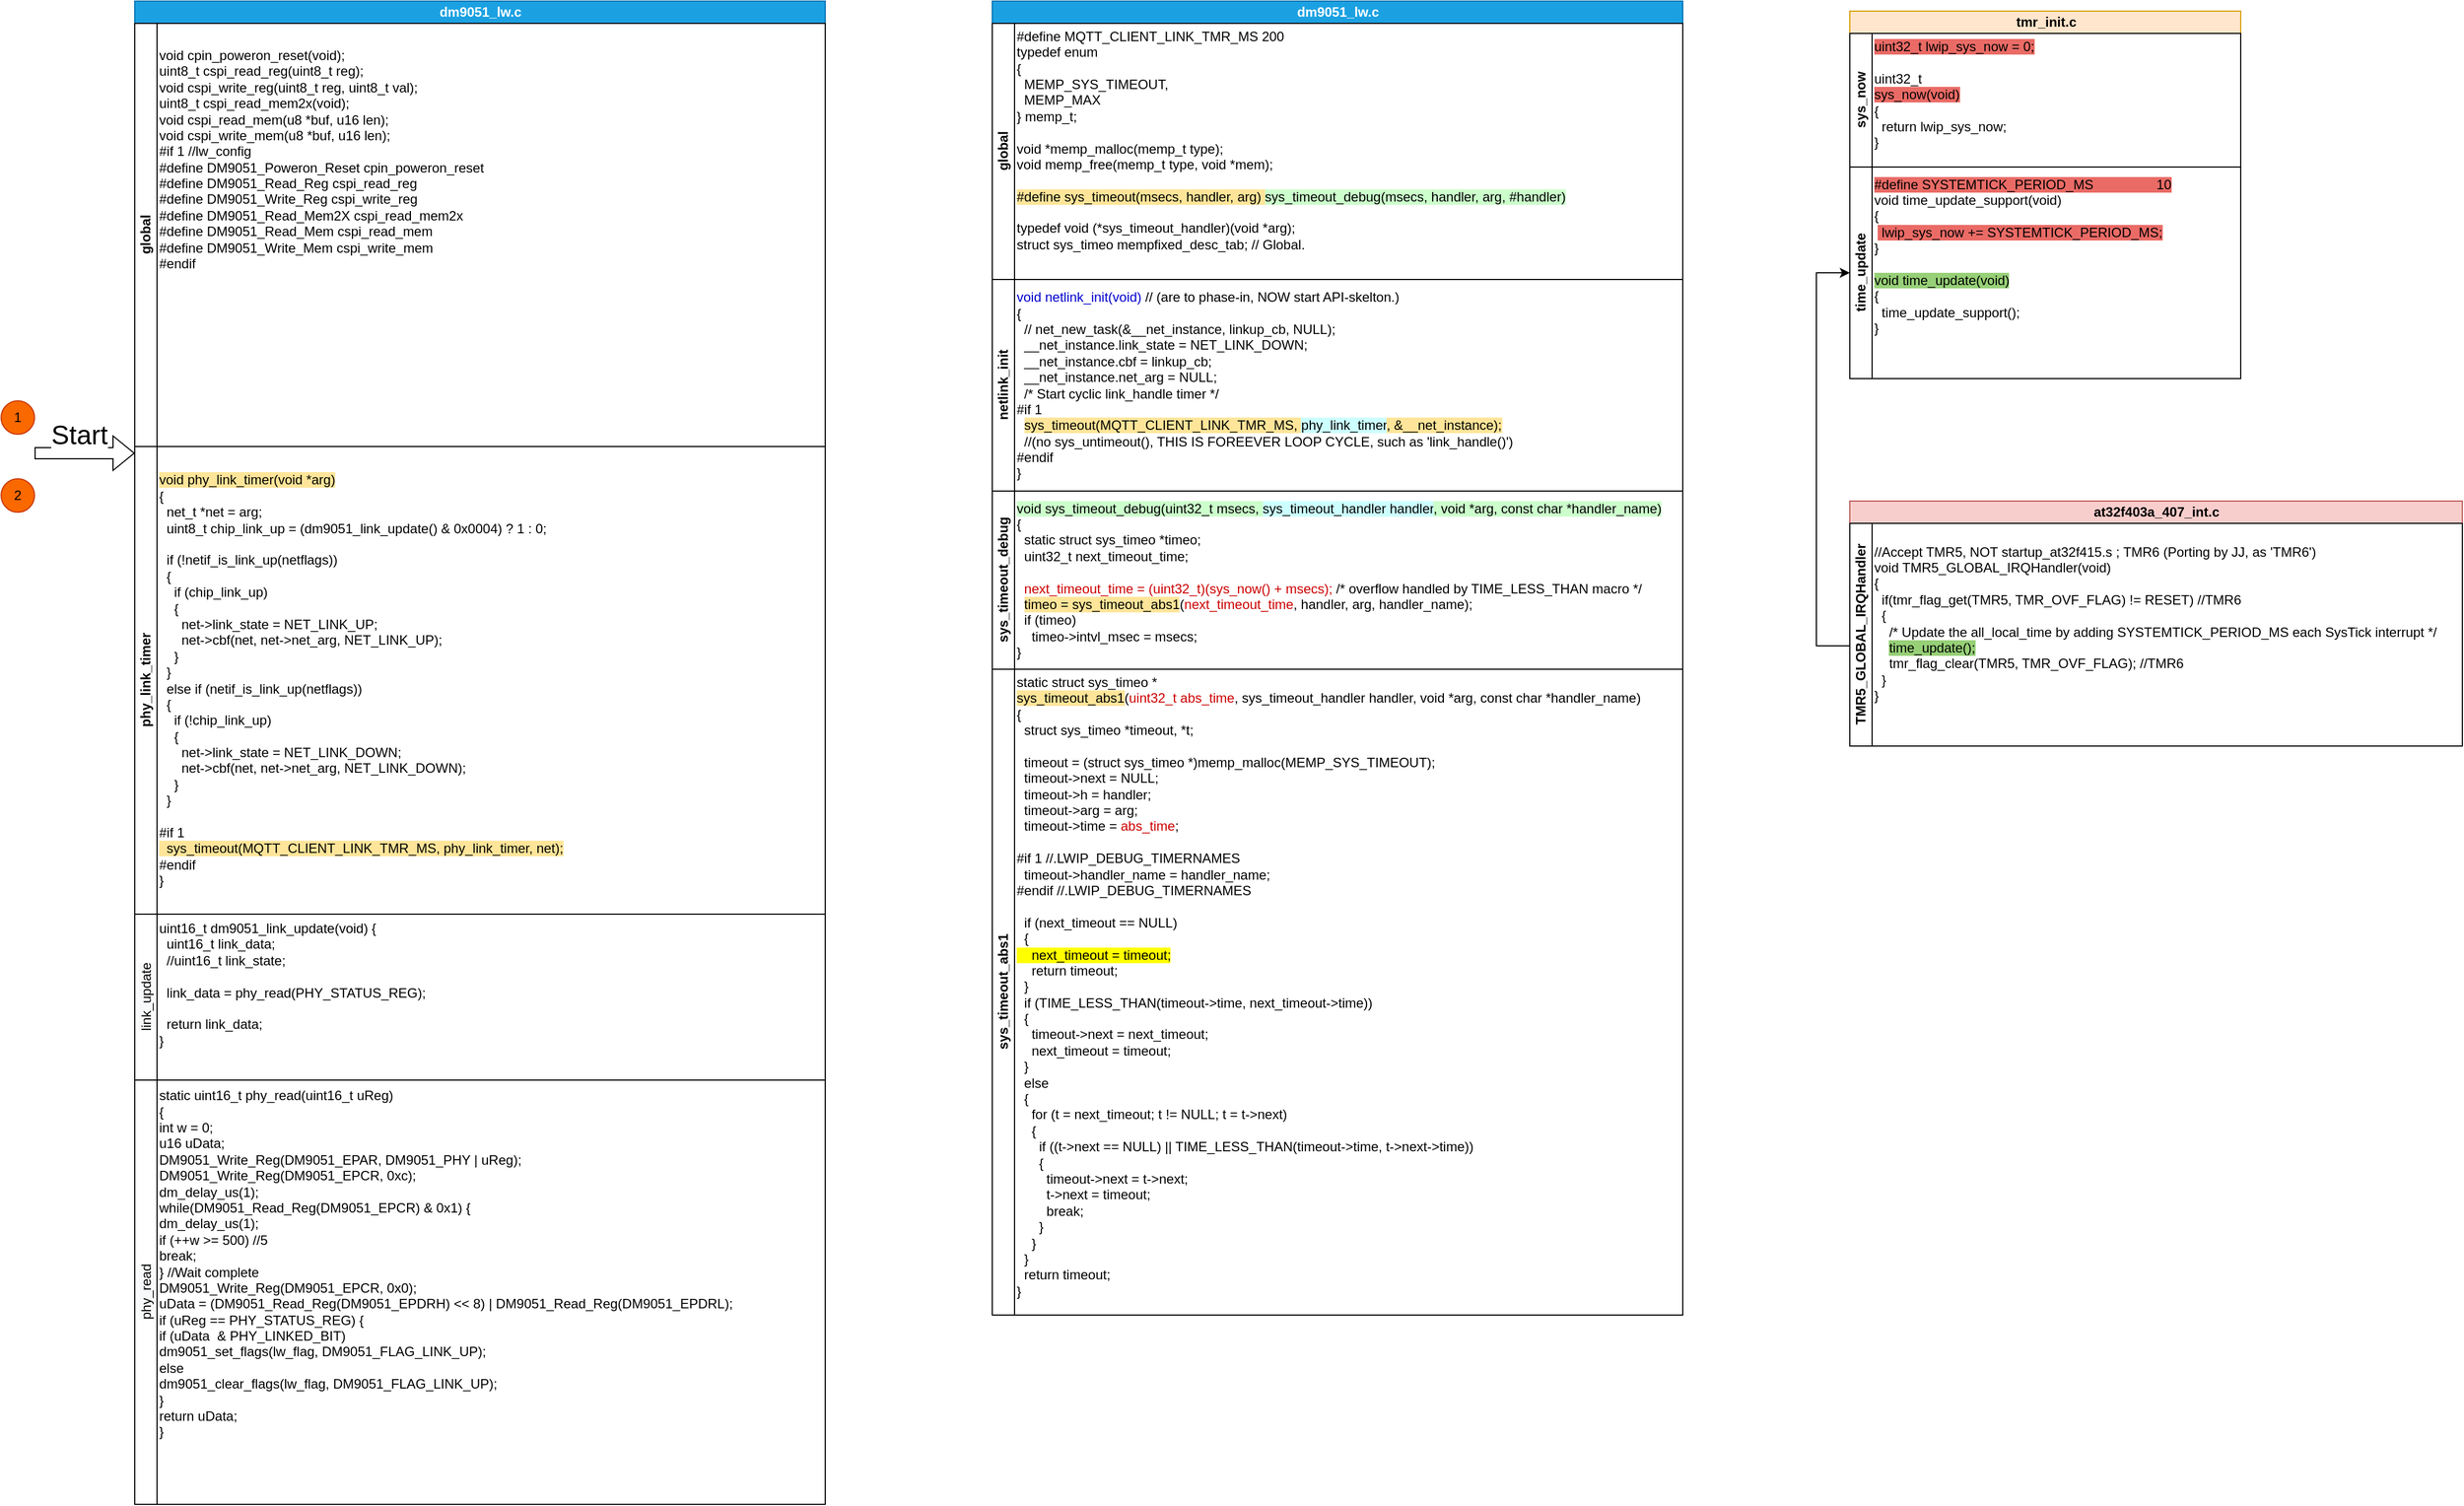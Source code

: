 <mxfile version="20.3.0" type="device"><diagram id="--OfDldWvj3_21Q7vEdd" name="threads_support流程圖"><mxGraphModel dx="3692" dy="2478" grid="1" gridSize="10" guides="1" tooltips="1" connect="1" arrows="1" fold="1" page="1" pageScale="1" pageWidth="1169" pageHeight="827" math="0" shadow="0"><root><mxCell id="0"/><mxCell id="1" parent="0"/><mxCell id="EVQxHW8LQqNHiingWtXp-5" value="dm9051_lw.c" style="swimlane;childLayout=stackLayout;resizeParent=1;resizeParentMax=0;horizontal=1;startSize=20;horizontalStack=0;html=1;fillColor=#1ba1e2;fontColor=#ffffff;strokeColor=#006EAF;" parent="1" vertex="1"><mxGeometry x="-2170" y="-1589" width="620" height="1350" as="geometry"><mxRectangle x="60" y="110" width="70" height="30" as="alternateBounds"/></mxGeometry></mxCell><mxCell id="oBCozW88RkX-oRMPtv9t-35" value="global" style="swimlane;startSize=20;horizontal=0;html=1;" parent="EVQxHW8LQqNHiingWtXp-5" vertex="1"><mxGeometry y="20" width="620" height="380" as="geometry"><mxRectangle y="20" width="440" height="30" as="alternateBounds"/></mxGeometry></mxCell><mxCell id="TOME6IAW3kXI2FasJXue-2" value="&lt;div&gt;&lt;br&gt;&lt;/div&gt;&lt;div&gt;void cpin_poweron_reset(void);&lt;/div&gt;&lt;div&gt;uint8_t cspi_read_reg(uint8_t reg);&lt;/div&gt;&lt;div&gt;void cspi_write_reg(uint8_t reg, uint8_t val);&lt;/div&gt;&lt;div&gt;uint8_t cspi_read_mem2x(void);&lt;/div&gt;&lt;div&gt;void cspi_read_mem(u8 *buf, u16 len);&lt;/div&gt;&lt;div&gt;void cspi_write_mem(u8 *buf, u16 len);&lt;/div&gt;&lt;div&gt;#if 1 //lw_config&lt;/div&gt;&lt;div&gt;#define DM9051_Poweron_Reset&lt;span style=&quot;&quot;&gt;&#9;&lt;/span&gt;cpin_poweron_reset&lt;/div&gt;&lt;div&gt;#define DM9051_Read_Reg&lt;span style=&quot;&quot;&gt;&#9;&#9;&#9;&lt;/span&gt;cspi_read_reg&lt;/div&gt;&lt;div&gt;#define DM9051_Write_Reg&lt;span style=&quot;&quot;&gt;&#9;&#9;&lt;/span&gt;cspi_write_reg&lt;/div&gt;&lt;div&gt;#define DM9051_Read_Mem2X&lt;span style=&quot;&quot;&gt;&#9;&#9;&lt;/span&gt;cspi_read_mem2x&lt;/div&gt;&lt;div&gt;#define DM9051_Read_Mem&lt;span style=&quot;&quot;&gt;&#9;&#9;&#9;&lt;/span&gt;cspi_read_mem&lt;/div&gt;&lt;div&gt;#define DM9051_Write_Mem&lt;span style=&quot;&quot;&gt;&#9;&#9;&lt;/span&gt;cspi_write_mem&lt;/div&gt;&lt;div&gt;#endif&lt;/div&gt;" style="text;html=1;align=left;verticalAlign=middle;resizable=0;points=[];autosize=1;strokeColor=none;fillColor=none;" vertex="1" parent="oBCozW88RkX-oRMPtv9t-35"><mxGeometry x="20" width="320" height="230" as="geometry"/></mxCell><mxCell id="oBCozW88RkX-oRMPtv9t-25" value="phy_link_timer" style="swimlane;startSize=20;horizontal=0;html=1;" parent="EVQxHW8LQqNHiingWtXp-5" vertex="1"><mxGeometry y="400" width="620" height="420" as="geometry"><mxRectangle y="1160" width="620" height="30" as="alternateBounds"/></mxGeometry></mxCell><mxCell id="oBCozW88RkX-oRMPtv9t-59" value="&lt;div&gt;&lt;br&gt;&lt;/div&gt;&lt;div&gt;&lt;span style=&quot;background-color: rgb(255, 229, 153);&quot;&gt;void phy_link_timer(void *arg)&lt;/span&gt;&lt;/div&gt;&lt;div&gt;{&lt;/div&gt;&lt;div&gt;&amp;nbsp; net_t *net = arg;&lt;/div&gt;&lt;div&gt;&amp;nbsp; uint8_t chip_link_up = (dm9051_link_update() &amp;amp; 0x0004) ? 1 : 0;&lt;/div&gt;&lt;div&gt;&lt;br&gt;&lt;/div&gt;&lt;div&gt;&amp;nbsp; if (!netif_is_link_up(netflags))&lt;/div&gt;&lt;div&gt;&amp;nbsp; {&lt;/div&gt;&lt;div&gt;&amp;nbsp; &amp;nbsp; if (chip_link_up)&lt;/div&gt;&lt;div&gt;&amp;nbsp; &amp;nbsp; {&lt;/div&gt;&lt;div&gt;&amp;nbsp; &amp;nbsp; &amp;nbsp; net-&amp;gt;link_state = NET_LINK_UP;&lt;/div&gt;&lt;div&gt;&amp;nbsp; &amp;nbsp; &amp;nbsp; net-&amp;gt;cbf(net, net-&amp;gt;net_arg, NET_LINK_UP);&lt;/div&gt;&lt;div&gt;&amp;nbsp; &amp;nbsp; }&lt;/div&gt;&lt;div&gt;&amp;nbsp; }&lt;/div&gt;&lt;div&gt;&amp;nbsp; else if (netif_is_link_up(netflags))&lt;/div&gt;&lt;div&gt;&amp;nbsp; {&lt;/div&gt;&lt;div&gt;&amp;nbsp; &amp;nbsp; if (!chip_link_up)&lt;/div&gt;&lt;div&gt;&amp;nbsp; &amp;nbsp; {&lt;/div&gt;&lt;div&gt;&amp;nbsp; &amp;nbsp; &amp;nbsp; net-&amp;gt;link_state = NET_LINK_DOWN;&lt;/div&gt;&lt;div&gt;&amp;nbsp; &amp;nbsp; &amp;nbsp; net-&amp;gt;cbf(net, net-&amp;gt;net_arg, NET_LINK_DOWN);&lt;/div&gt;&lt;div&gt;&amp;nbsp; &amp;nbsp; }&lt;/div&gt;&lt;div&gt;&amp;nbsp; }&lt;/div&gt;&lt;div&gt;&lt;br&gt;&lt;/div&gt;&lt;div&gt;#if 1&lt;/div&gt;&lt;div&gt;&lt;span style=&quot;background-color: rgb(255, 229, 153);&quot;&gt;&amp;nbsp; sys_timeout(MQTT_CLIENT_LINK_TMR_MS, phy_link_timer, net);&lt;/span&gt;&lt;/div&gt;&lt;div&gt;#endif&lt;/div&gt;&lt;div&gt;}&lt;/div&gt;&lt;div&gt;&lt;br&gt;&lt;/div&gt;" style="text;html=1;align=left;verticalAlign=middle;resizable=0;points=[];autosize=1;strokeColor=none;fillColor=none;" parent="oBCozW88RkX-oRMPtv9t-25" vertex="1"><mxGeometry x="20" width="390" height="420" as="geometry"/></mxCell><mxCell id="EVQxHW8LQqNHiingWtXp-6" value="&lt;span style=&quot;font-weight: 400; text-align: left; background-color: rgb(248, 249, 250);&quot;&gt;link_update&lt;/span&gt;" style="swimlane;startSize=20;horizontal=0;html=1;" parent="EVQxHW8LQqNHiingWtXp-5" vertex="1"><mxGeometry y="820" width="620" height="149" as="geometry"><mxRectangle y="50" width="440" height="30" as="alternateBounds"/></mxGeometry></mxCell><mxCell id="TOME6IAW3kXI2FasJXue-1" value="uint16_t dm9051_link_update(void) {&lt;br&gt;&amp;nbsp; uint16_t link_data;&lt;br&gt;&amp;nbsp; //uint16_t link_state;&lt;br&gt;&#9;&lt;br&gt;&amp;nbsp; link_data = phy_read(PHY_STATUS_REG);&lt;br&gt;&amp;nbsp;&amp;nbsp;&lt;br&gt;&amp;nbsp; return link_data;&lt;br&gt;}" style="text;whiteSpace=wrap;html=1;" vertex="1" parent="EVQxHW8LQqNHiingWtXp-6"><mxGeometry x="20" y="-1" width="420" height="150" as="geometry"/></mxCell><mxCell id="EVQxHW8LQqNHiingWtXp-7" value="&lt;span style=&quot;font-weight: 400; text-align: left; background-color: rgb(248, 249, 250);&quot;&gt;phy_read&lt;/span&gt;" style="swimlane;startSize=20;horizontal=0;html=1;" parent="EVQxHW8LQqNHiingWtXp-5" vertex="1"><mxGeometry y="969" width="620" height="381" as="geometry"><mxRectangle y="490" width="620" height="30" as="alternateBounds"/></mxGeometry></mxCell><mxCell id="oBCozW88RkX-oRMPtv9t-1" value="&lt;div&gt;static uint16_t phy_read(uint16_t uReg)&lt;/div&gt;&lt;div&gt;{&lt;/div&gt;&lt;div&gt;&lt;span style=&quot;&quot;&gt;&#9;&lt;/span&gt;int w = 0;&lt;/div&gt;&lt;div&gt;&lt;span style=&quot;&quot;&gt;&#9;&lt;/span&gt;u16 uData;&lt;/div&gt;&lt;div&gt;&lt;span style=&quot;&quot;&gt;&#9;&lt;/span&gt;&lt;/div&gt;&lt;div&gt;&lt;span style=&quot;&quot;&gt;&#9;&lt;/span&gt;DM9051_Write_Reg(DM9051_EPAR, DM9051_PHY | uReg);&lt;/div&gt;&lt;div&gt;&lt;span style=&quot;&quot;&gt;&#9;&lt;/span&gt;DM9051_Write_Reg(DM9051_EPCR, 0xc);&lt;/div&gt;&lt;div&gt;&lt;span style=&quot;&quot;&gt;&#9;&lt;/span&gt;dm_delay_us(1);&lt;/div&gt;&lt;div&gt;&lt;span style=&quot;&quot;&gt;&#9;&lt;/span&gt;while(DM9051_Read_Reg(DM9051_EPCR) &amp;amp; 0x1) {&lt;/div&gt;&lt;div&gt;&lt;span style=&quot;&quot;&gt;&#9;&#9;&lt;/span&gt;dm_delay_us(1);&lt;/div&gt;&lt;div&gt;&lt;span style=&quot;&quot;&gt;&#9;&#9;&lt;/span&gt;if (++w &amp;gt;= 500) //5&lt;/div&gt;&lt;div&gt;&lt;span style=&quot;&quot;&gt;&#9;&#9;&#9;&lt;/span&gt;break;&lt;/div&gt;&lt;div&gt;&lt;span style=&quot;&quot;&gt;&#9;&lt;/span&gt;} //Wait complete&lt;/div&gt;&lt;div&gt;&lt;span style=&quot;&quot;&gt;&#9;&lt;/span&gt;&lt;/div&gt;&lt;div&gt;&lt;span style=&quot;&quot;&gt;&#9;&lt;/span&gt;DM9051_Write_Reg(DM9051_EPCR, 0x0);&lt;/div&gt;&lt;div&gt;&lt;span style=&quot;&quot;&gt;&#9;&lt;/span&gt;uData = (DM9051_Read_Reg(DM9051_EPDRH) &amp;lt;&amp;lt; 8) | DM9051_Read_Reg(DM9051_EPDRL);&lt;/div&gt;&lt;div&gt;&lt;span style=&quot;&quot;&gt;&#9;&lt;/span&gt;&lt;/div&gt;&lt;div&gt;&lt;span style=&quot;&quot;&gt;&#9;&lt;/span&gt;if (uReg == PHY_STATUS_REG) {&lt;/div&gt;&lt;div&gt;&lt;span style=&quot;&quot;&gt;&#9;&#9;&lt;/span&gt;if (uData&amp;nbsp; &amp;amp; PHY_LINKED_BIT)&lt;/div&gt;&lt;div&gt;&lt;span style=&quot;&quot;&gt;&#9;&#9;&#9;&lt;/span&gt;dm9051_set_flags(lw_flag, DM9051_FLAG_LINK_UP);&lt;/div&gt;&lt;div&gt;&lt;span style=&quot;&quot;&gt;&#9;&#9;&lt;/span&gt;else&lt;/div&gt;&lt;div&gt;&lt;span style=&quot;&quot;&gt;&#9;&#9;&#9;&lt;/span&gt;dm9051_clear_flags(lw_flag, DM9051_FLAG_LINK_UP);&lt;/div&gt;&lt;div&gt;&lt;span style=&quot;&quot;&gt;&#9;&lt;/span&gt;}&lt;/div&gt;&lt;div&gt;&lt;span style=&quot;&quot;&gt;&#9;&#9;&lt;/span&gt;&lt;/div&gt;&lt;div&gt;&lt;span style=&quot;&quot;&gt;&#9;&lt;/span&gt;return uData;&lt;/div&gt;&lt;div&gt;}&lt;/div&gt;" style="text;html=1;align=left;verticalAlign=middle;resizable=0;points=[];autosize=1;strokeColor=none;fillColor=none;" parent="EVQxHW8LQqNHiingWtXp-7" vertex="1"><mxGeometry x="20" width="540" height="330" as="geometry"/></mxCell><mxCell id="oBCozW88RkX-oRMPtv9t-8" value="tmr_init.c" style="swimlane;childLayout=stackLayout;resizeParent=1;resizeParentMax=0;horizontal=1;startSize=20;horizontalStack=0;html=1;fillColor=#ffe6cc;strokeColor=#d79b00;" parent="1" vertex="1"><mxGeometry x="-630" y="-1580" width="351" height="330" as="geometry"><mxRectangle x="60" y="110" width="70" height="30" as="alternateBounds"/></mxGeometry></mxCell><mxCell id="oBCozW88RkX-oRMPtv9t-9" value="sys_now" style="swimlane;startSize=20;horizontal=0;html=1;" parent="oBCozW88RkX-oRMPtv9t-8" vertex="1"><mxGeometry y="20" width="351" height="120" as="geometry"/></mxCell><mxCell id="oBCozW88RkX-oRMPtv9t-10" value="&lt;div&gt;&lt;span style=&quot;background-color: rgb(234, 107, 102);&quot;&gt;uint32_t lwip_sys_now = 0;&lt;/span&gt;&lt;/div&gt;&lt;div&gt;&lt;br&gt;&lt;/div&gt;&lt;div&gt;uint32_t&lt;/div&gt;&lt;div&gt;&lt;span style=&quot;background-color: rgb(234, 107, 102);&quot;&gt;sys_now(void)&lt;/span&gt;&lt;/div&gt;&lt;div&gt;{&lt;/div&gt;&lt;div&gt;&amp;nbsp; return lwip_sys_now;&lt;/div&gt;&lt;div&gt;}&lt;/div&gt;" style="text;html=1;align=left;verticalAlign=middle;resizable=0;points=[];autosize=1;strokeColor=none;fillColor=none;" parent="oBCozW88RkX-oRMPtv9t-9" vertex="1"><mxGeometry x="20" width="170" height="110" as="geometry"/></mxCell><mxCell id="oBCozW88RkX-oRMPtv9t-13" value="time_update" style="swimlane;startSize=20;horizontal=0;html=1;" parent="oBCozW88RkX-oRMPtv9t-8" vertex="1"><mxGeometry y="140" width="351" height="190" as="geometry"/></mxCell><mxCell id="NPQRFd8YleLFNfLJd79X-8" value="&lt;div&gt;&lt;span style=&quot;background-color: rgb(234, 107, 102);&quot;&gt;#define SYSTEMTICK_PERIOD_MS&amp;nbsp; &amp;nbsp; &amp;nbsp; &amp;nbsp; &amp;nbsp; &amp;nbsp; &amp;nbsp;&lt;span style=&quot;white-space: pre;&quot;&gt;&amp;nbsp;&amp;nbsp;&amp;nbsp;&amp;nbsp;&lt;/span&gt;10&lt;/span&gt;&lt;/div&gt;&lt;div&gt;void time_update_support(void)&lt;/div&gt;&lt;div&gt;{&lt;/div&gt;&lt;div&gt;&amp;nbsp;&lt;span style=&quot;background-color: rgb(234, 107, 102);&quot;&gt; lwip_sys_now += SYSTEMTICK_PERIOD_MS;&lt;/span&gt;&lt;/div&gt;&lt;div&gt;}&lt;/div&gt;&lt;div&gt;&lt;br&gt;&lt;/div&gt;&lt;div&gt;&lt;span style=&quot;background-color: rgb(151, 208, 119);&quot;&gt;void time_update(void)&lt;/span&gt;&lt;/div&gt;&lt;div&gt;{&lt;/div&gt;&lt;div&gt;&amp;nbsp; time_update_support();&lt;/div&gt;&lt;div&gt;}&lt;/div&gt;" style="text;html=1;align=left;verticalAlign=middle;resizable=0;points=[];autosize=1;strokeColor=none;fillColor=none;" parent="oBCozW88RkX-oRMPtv9t-13" vertex="1"><mxGeometry x="20" width="290" height="160" as="geometry"/></mxCell><mxCell id="gl4QMVNb20nadSJKKBGm-1" value="dm9051_lw.c" style="swimlane;childLayout=stackLayout;resizeParent=1;resizeParentMax=0;horizontal=1;startSize=20;horizontalStack=0;html=1;fillColor=#1ba1e2;fontColor=#ffffff;strokeColor=#006EAF;" parent="1" vertex="1"><mxGeometry x="-1400" y="-1589" width="620" height="1180" as="geometry"><mxRectangle x="60" y="110" width="70" height="30" as="alternateBounds"/></mxGeometry></mxCell><mxCell id="gl4QMVNb20nadSJKKBGm-8" value="global" style="swimlane;startSize=20;horizontal=0;html=1;" parent="gl4QMVNb20nadSJKKBGm-1" vertex="1"><mxGeometry y="20" width="620" height="230" as="geometry"/></mxCell><mxCell id="gl4QMVNb20nadSJKKBGm-10" value="&lt;span style=&quot;background-color: rgb(255, 229, 153);&quot;&gt;&lt;div&gt;#define MQTT_CLIENT_LINK_TMR_MS 200&lt;br&gt;&lt;/div&gt;&lt;div&gt;typedef enum&lt;/div&gt;&lt;div&gt;{&lt;/div&gt;&lt;div&gt;&amp;nbsp; MEMP_SYS_TIMEOUT,&lt;/div&gt;&lt;div&gt;&amp;nbsp; MEMP_MAX&lt;br&gt;&lt;/div&gt;&lt;div&gt;} memp_t;&lt;/div&gt;&lt;div&gt;&lt;br&gt;&lt;/div&gt;&lt;div&gt;void *memp_malloc(memp_t type);&lt;/div&gt;&lt;div&gt;void memp_free(memp_t type, void *mem);&lt;/div&gt;&lt;br&gt;#define sys_timeout(msecs, handler, arg) &lt;/span&gt;&lt;span style=&quot;background-color: rgb(204, 255, 204);&quot;&gt;sys_timeout_debug(msecs, handler, arg, #handler)&lt;/span&gt;&lt;br&gt;&lt;br&gt;typedef void (*sys_timeout_handler)(void *arg);&lt;br&gt;struct sys_timeo mempfixed_desc_tab; // Global.&lt;span style=&quot;background-color: rgb(204, 255, 255);&quot;&gt;&lt;br&gt;&lt;/span&gt;" style="text;html=1;align=left;verticalAlign=middle;resizable=0;points=[];autosize=1;strokeColor=none;fillColor=none;" parent="gl4QMVNb20nadSJKKBGm-8" vertex="1"><mxGeometry x="20" width="520" height="210" as="geometry"/></mxCell><mxCell id="gl4QMVNb20nadSJKKBGm-2" value="netlink_init" style="swimlane;startSize=20;horizontal=0;html=1;" parent="gl4QMVNb20nadSJKKBGm-1" vertex="1"><mxGeometry y="250" width="620" height="190" as="geometry"/></mxCell><mxCell id="gl4QMVNb20nadSJKKBGm-9" value="&lt;div&gt;&lt;font color=&quot;#0000cc&quot;&gt;void netlink_init(void)&lt;/font&gt; // (are to phase-in, NOW start API-skelton.)&lt;/div&gt;&lt;div&gt;{&lt;/div&gt;&lt;div&gt;&amp;nbsp; // net_new_task(&amp;amp;__net_instance, linkup_cb, NULL);&lt;/div&gt;&lt;div&gt;&amp;nbsp; __net_instance.link_state = NET_LINK_DOWN;&lt;/div&gt;&lt;div&gt;&amp;nbsp; __net_instance.cbf = linkup_cb;&lt;/div&gt;&lt;div&gt;&amp;nbsp; __net_instance.net_arg = NULL;&lt;/div&gt;&lt;div&gt;&amp;nbsp; /* Start cyclic link_handle timer */&lt;/div&gt;&lt;div&gt;#if 1&lt;/div&gt;&lt;div&gt;&amp;nbsp; &lt;span style=&quot;background-color: rgb(255, 229, 153);&quot;&gt;sys_timeout(MQTT_CLIENT_LINK_TMR_MS, &lt;/span&gt;&lt;span style=&quot;background-color: rgb(204, 255, 255);&quot;&gt;phy_link_timer&lt;/span&gt;&lt;span style=&quot;background-color: rgb(255, 229, 153);&quot;&gt;, &amp;amp;__net_instance);&lt;/span&gt;&amp;nbsp;&lt;/div&gt;&lt;div&gt;&amp;nbsp; //(no sys_untimeout(), THIS IS FOREEVER LOOP CYCLE, such as 'link_handle()')&lt;/div&gt;&lt;div&gt;#endif&lt;/div&gt;&lt;div&gt;}&lt;/div&gt;" style="text;html=1;align=left;verticalAlign=middle;resizable=0;points=[];autosize=1;strokeColor=none;fillColor=none;" parent="gl4QMVNb20nadSJKKBGm-2" vertex="1"><mxGeometry x="20" width="470" height="190" as="geometry"/></mxCell><mxCell id="gl4QMVNb20nadSJKKBGm-4" value="sys_timeout_debug" style="swimlane;startSize=20;horizontal=0;html=1;" parent="gl4QMVNb20nadSJKKBGm-1" vertex="1"><mxGeometry y="440" width="620" height="160" as="geometry"/></mxCell><mxCell id="gl4QMVNb20nadSJKKBGm-5" value="&lt;div&gt;&lt;span style=&quot;background-color: rgb(204, 255, 204);&quot;&gt;void sys_timeout_debug(uint32_t msecs, &lt;/span&gt;&lt;span style=&quot;background-color: rgb(204, 255, 255);&quot;&gt;sys_timeout_handler handler&lt;/span&gt;&lt;span style=&quot;background-color: rgb(204, 255, 204);&quot;&gt;, void *arg, const char *handler_name)&lt;/span&gt;&lt;/div&gt;&lt;div&gt;{&lt;/div&gt;&lt;div&gt;&amp;nbsp; static struct sys_timeo *timeo;&lt;/div&gt;&lt;div&gt;&amp;nbsp; uint32_t next_timeout_time;&lt;/div&gt;&lt;div&gt;&lt;br&gt;&lt;/div&gt;&lt;div&gt;&amp;nbsp; &lt;font color=&quot;#cc0000&quot;&gt;next_timeout_time = (uint32_t)(sys_now() + msecs);&lt;/font&gt; /* overflow handled by TIME_LESS_THAN macro */&lt;/div&gt;&lt;div&gt;&amp;nbsp; &lt;span style=&quot;background-color: rgb(255, 229, 153);&quot;&gt;timeo = sys_timeout_abs1&lt;/span&gt;(&lt;font color=&quot;#cc0000&quot;&gt;next_timeout_time&lt;/font&gt;, handler, arg, handler_name);&lt;/div&gt;&lt;div&gt;&amp;nbsp; if (timeo)&lt;/div&gt;&lt;div&gt;&amp;nbsp; &amp;nbsp; timeo-&amp;gt;intvl_msec = msecs;&lt;/div&gt;&lt;div&gt;}&lt;/div&gt;" style="text;html=1;align=left;verticalAlign=middle;resizable=0;points=[];autosize=1;strokeColor=none;fillColor=none;" parent="gl4QMVNb20nadSJKKBGm-4" vertex="1"><mxGeometry x="20" width="600" height="160" as="geometry"/></mxCell><mxCell id="gl4QMVNb20nadSJKKBGm-6" value="sys_timeout_abs1" style="swimlane;startSize=20;horizontal=0;html=1;" parent="gl4QMVNb20nadSJKKBGm-1" vertex="1"><mxGeometry y="600" width="620" height="580" as="geometry"/></mxCell><mxCell id="gl4QMVNb20nadSJKKBGm-7" value="&lt;div&gt;static struct sys_timeo *&lt;/div&gt;&lt;div&gt;&lt;span style=&quot;background-color: rgb(255, 229, 153);&quot;&gt;sys_timeout_abs1&lt;/span&gt;(&lt;font color=&quot;#cc0000&quot;&gt;uint32_t abs_time&lt;/font&gt;, sys_timeout_handler handler, void *arg, const char *handler_name)&lt;/div&gt;&lt;div&gt;{&lt;/div&gt;&lt;div&gt;&amp;nbsp; struct sys_timeo *timeout, *t;&lt;/div&gt;&lt;div&gt;&lt;br&gt;&lt;/div&gt;&lt;div&gt;&amp;nbsp; timeout = (struct sys_timeo *)memp_malloc(MEMP_SYS_TIMEOUT);&lt;/div&gt;&lt;div&gt;&lt;span style=&quot;background-color: initial;&quot;&gt;&amp;nbsp; timeout-&amp;gt;next = NULL;&lt;/span&gt;&lt;br&gt;&lt;/div&gt;&lt;div&gt;&amp;nbsp; timeout-&amp;gt;h = handler;&lt;/div&gt;&lt;div&gt;&amp;nbsp; timeout-&amp;gt;arg = arg;&lt;/div&gt;&lt;div&gt;&amp;nbsp; timeout-&amp;gt;time = &lt;font color=&quot;#cc0000&quot;&gt;abs_time&lt;/font&gt;;&lt;/div&gt;&lt;div&gt;&lt;br&gt;&lt;/div&gt;&lt;div&gt;#if 1 //.LWIP_DEBUG_TIMERNAMES&lt;/div&gt;&lt;div&gt;&amp;nbsp; timeout-&amp;gt;handler_name = handler_name;&lt;/div&gt;&lt;div&gt;&lt;span style=&quot;background-color: initial;&quot;&gt;#endif //.LWIP_DEBUG_TIMERNAMES&lt;/span&gt;&lt;br&gt;&lt;/div&gt;&lt;div&gt;&lt;br&gt;&lt;/div&gt;&lt;div&gt;&amp;nbsp; if (next_timeout == NULL)&lt;/div&gt;&lt;div&gt;&amp;nbsp; {&lt;/div&gt;&lt;div&gt;&lt;span style=&quot;background-color: rgb(255, 255, 0);&quot;&gt;&amp;nbsp; &amp;nbsp; next_timeout = timeout;&lt;/span&gt;&lt;/div&gt;&lt;div&gt;&amp;nbsp; &amp;nbsp; return timeout;&lt;/div&gt;&lt;div&gt;&amp;nbsp; }&lt;/div&gt;&lt;div&gt;&amp;nbsp; if (TIME_LESS_THAN(timeout-&amp;gt;time, next_timeout-&amp;gt;time))&lt;/div&gt;&lt;div&gt;&amp;nbsp; {&lt;/div&gt;&lt;div&gt;&amp;nbsp; &amp;nbsp; timeout-&amp;gt;next = next_timeout;&lt;/div&gt;&lt;div&gt;&amp;nbsp; &amp;nbsp; next_timeout = timeout;&lt;/div&gt;&lt;div&gt;&amp;nbsp; }&lt;/div&gt;&lt;div&gt;&amp;nbsp; else&lt;/div&gt;&lt;div&gt;&amp;nbsp; {&lt;/div&gt;&lt;div&gt;&amp;nbsp; &amp;nbsp; for (t = next_timeout; t != NULL; t = t-&amp;gt;next)&lt;/div&gt;&lt;div&gt;&amp;nbsp; &amp;nbsp; {&lt;/div&gt;&lt;div&gt;&amp;nbsp; &amp;nbsp; &amp;nbsp; if ((t-&amp;gt;next == NULL) || TIME_LESS_THAN(timeout-&amp;gt;time, t-&amp;gt;next-&amp;gt;time))&lt;/div&gt;&lt;div&gt;&amp;nbsp; &amp;nbsp; &amp;nbsp; {&lt;/div&gt;&lt;div&gt;&amp;nbsp; &amp;nbsp; &amp;nbsp; &amp;nbsp; timeout-&amp;gt;next = t-&amp;gt;next;&lt;/div&gt;&lt;div&gt;&amp;nbsp; &amp;nbsp; &amp;nbsp; &amp;nbsp; t-&amp;gt;next = timeout;&lt;/div&gt;&lt;div&gt;&amp;nbsp; &amp;nbsp; &amp;nbsp; &amp;nbsp; break;&lt;/div&gt;&lt;div&gt;&amp;nbsp; &amp;nbsp; &amp;nbsp; }&lt;/div&gt;&lt;div&gt;&amp;nbsp; &amp;nbsp; }&lt;/div&gt;&lt;div&gt;&amp;nbsp; }&lt;/div&gt;&lt;div&gt;&amp;nbsp; return timeout;&lt;/div&gt;&lt;div&gt;}&lt;/div&gt;" style="text;html=1;align=left;verticalAlign=middle;resizable=0;points=[];autosize=1;strokeColor=none;fillColor=none;" parent="gl4QMVNb20nadSJKKBGm-6" vertex="1"><mxGeometry x="20" width="580" height="570" as="geometry"/></mxCell><mxCell id="NPQRFd8YleLFNfLJd79X-4" value="" style="shape=flexArrow;endArrow=classic;html=1;rounded=0;" parent="1" edge="1"><mxGeometry width="50" height="50" relative="1" as="geometry"><mxPoint x="-2260" y="-1183" as="sourcePoint"/><mxPoint x="-2170" y="-1183" as="targetPoint"/></mxGeometry></mxCell><mxCell id="NPQRFd8YleLFNfLJd79X-5" value="&lt;font style=&quot;font-size: 24px;&quot;&gt;Start&lt;/font&gt;" style="edgeLabel;html=1;align=center;verticalAlign=middle;resizable=0;points=[];" parent="NPQRFd8YleLFNfLJd79X-4" vertex="1" connectable="0"><mxGeometry x="-0.325" y="2" relative="1" as="geometry"><mxPoint x="9" y="-14" as="offset"/></mxGeometry></mxCell><mxCell id="NPQRFd8YleLFNfLJd79X-9" value="at32f403a_407_int.c" style="swimlane;childLayout=stackLayout;resizeParent=1;resizeParentMax=0;horizontal=1;startSize=20;horizontalStack=0;html=1;fillColor=#f8cecc;strokeColor=#b85450;" parent="1" vertex="1"><mxGeometry x="-630" y="-1140" width="550" height="220" as="geometry"><mxRectangle x="60" y="110" width="70" height="30" as="alternateBounds"/></mxGeometry></mxCell><mxCell id="NPQRFd8YleLFNfLJd79X-10" value="TMR5_GLOBAL_IRQHandler" style="swimlane;startSize=20;horizontal=0;html=1;" parent="NPQRFd8YleLFNfLJd79X-9" vertex="1"><mxGeometry y="20" width="550" height="200" as="geometry"/></mxCell><mxCell id="NPQRFd8YleLFNfLJd79X-11" value="&lt;div&gt;//Accept TMR5, NOT startup_at32f415.s ; TMR6 (Porting by JJ, as 'TMR6')&lt;br&gt;&lt;/div&gt;&lt;div&gt;void TMR5_GLOBAL_IRQHandler(void)&amp;nbsp;&lt;/div&gt;&lt;div&gt;{&lt;/div&gt;&lt;div&gt;&amp;nbsp; if(tmr_flag_get(TMR5, TMR_OVF_FLAG) != RESET) //TMR6&lt;/div&gt;&lt;div&gt;&amp;nbsp; {&lt;/div&gt;&lt;div&gt;&amp;nbsp; &amp;nbsp; /* Update the all_local_time by adding SYSTEMTICK_PERIOD_MS each SysTick interrupt */&lt;br&gt;&lt;/div&gt;&lt;div&gt;&amp;nbsp; &amp;nbsp; &lt;span style=&quot;background-color: rgb(151, 208, 119);&quot;&gt;time_update();&lt;/span&gt;&amp;nbsp;&lt;/div&gt;&lt;div&gt;&amp;nbsp; &amp;nbsp; tmr_flag_clear(TMR5, TMR_OVF_FLAG); //TMR6&lt;/div&gt;&lt;div&gt;&amp;nbsp; }&lt;/div&gt;&lt;div&gt;}&lt;/div&gt;" style="text;html=1;align=left;verticalAlign=middle;resizable=0;points=[];autosize=1;strokeColor=none;fillColor=none;" parent="NPQRFd8YleLFNfLJd79X-10" vertex="1"><mxGeometry x="20" y="10" width="530" height="160" as="geometry"/></mxCell><mxCell id="NPQRFd8YleLFNfLJd79X-14" style="edgeStyle=orthogonalEdgeStyle;rounded=0;orthogonalLoop=1;jettySize=auto;html=1;entryX=0;entryY=0.5;entryDx=0;entryDy=0;" parent="1" target="oBCozW88RkX-oRMPtv9t-13" edge="1"><mxGeometry relative="1" as="geometry"><mxPoint x="-630" y="-1010" as="sourcePoint"/><Array as="points"><mxPoint x="-660" y="-1010"/><mxPoint x="-660" y="-1345"/></Array></mxGeometry></mxCell><mxCell id="EVQxHW8LQqNHiingWtXp-16" value="1" style="ellipse;whiteSpace=wrap;html=1;aspect=fixed;fillColor=#fa6800;strokeColor=#C73500;fontColor=#000000;" parent="1" vertex="1"><mxGeometry x="-2290" y="-1230" width="30" height="30" as="geometry"/></mxCell><mxCell id="EVQxHW8LQqNHiingWtXp-14" value="2" style="ellipse;whiteSpace=wrap;html=1;aspect=fixed;fillColor=#fa6800;strokeColor=#C73500;fontColor=#000000;" parent="1" vertex="1"><mxGeometry x="-2290" y="-1160" width="30" height="30" as="geometry"/></mxCell></root></mxGraphModel></diagram></mxfile>